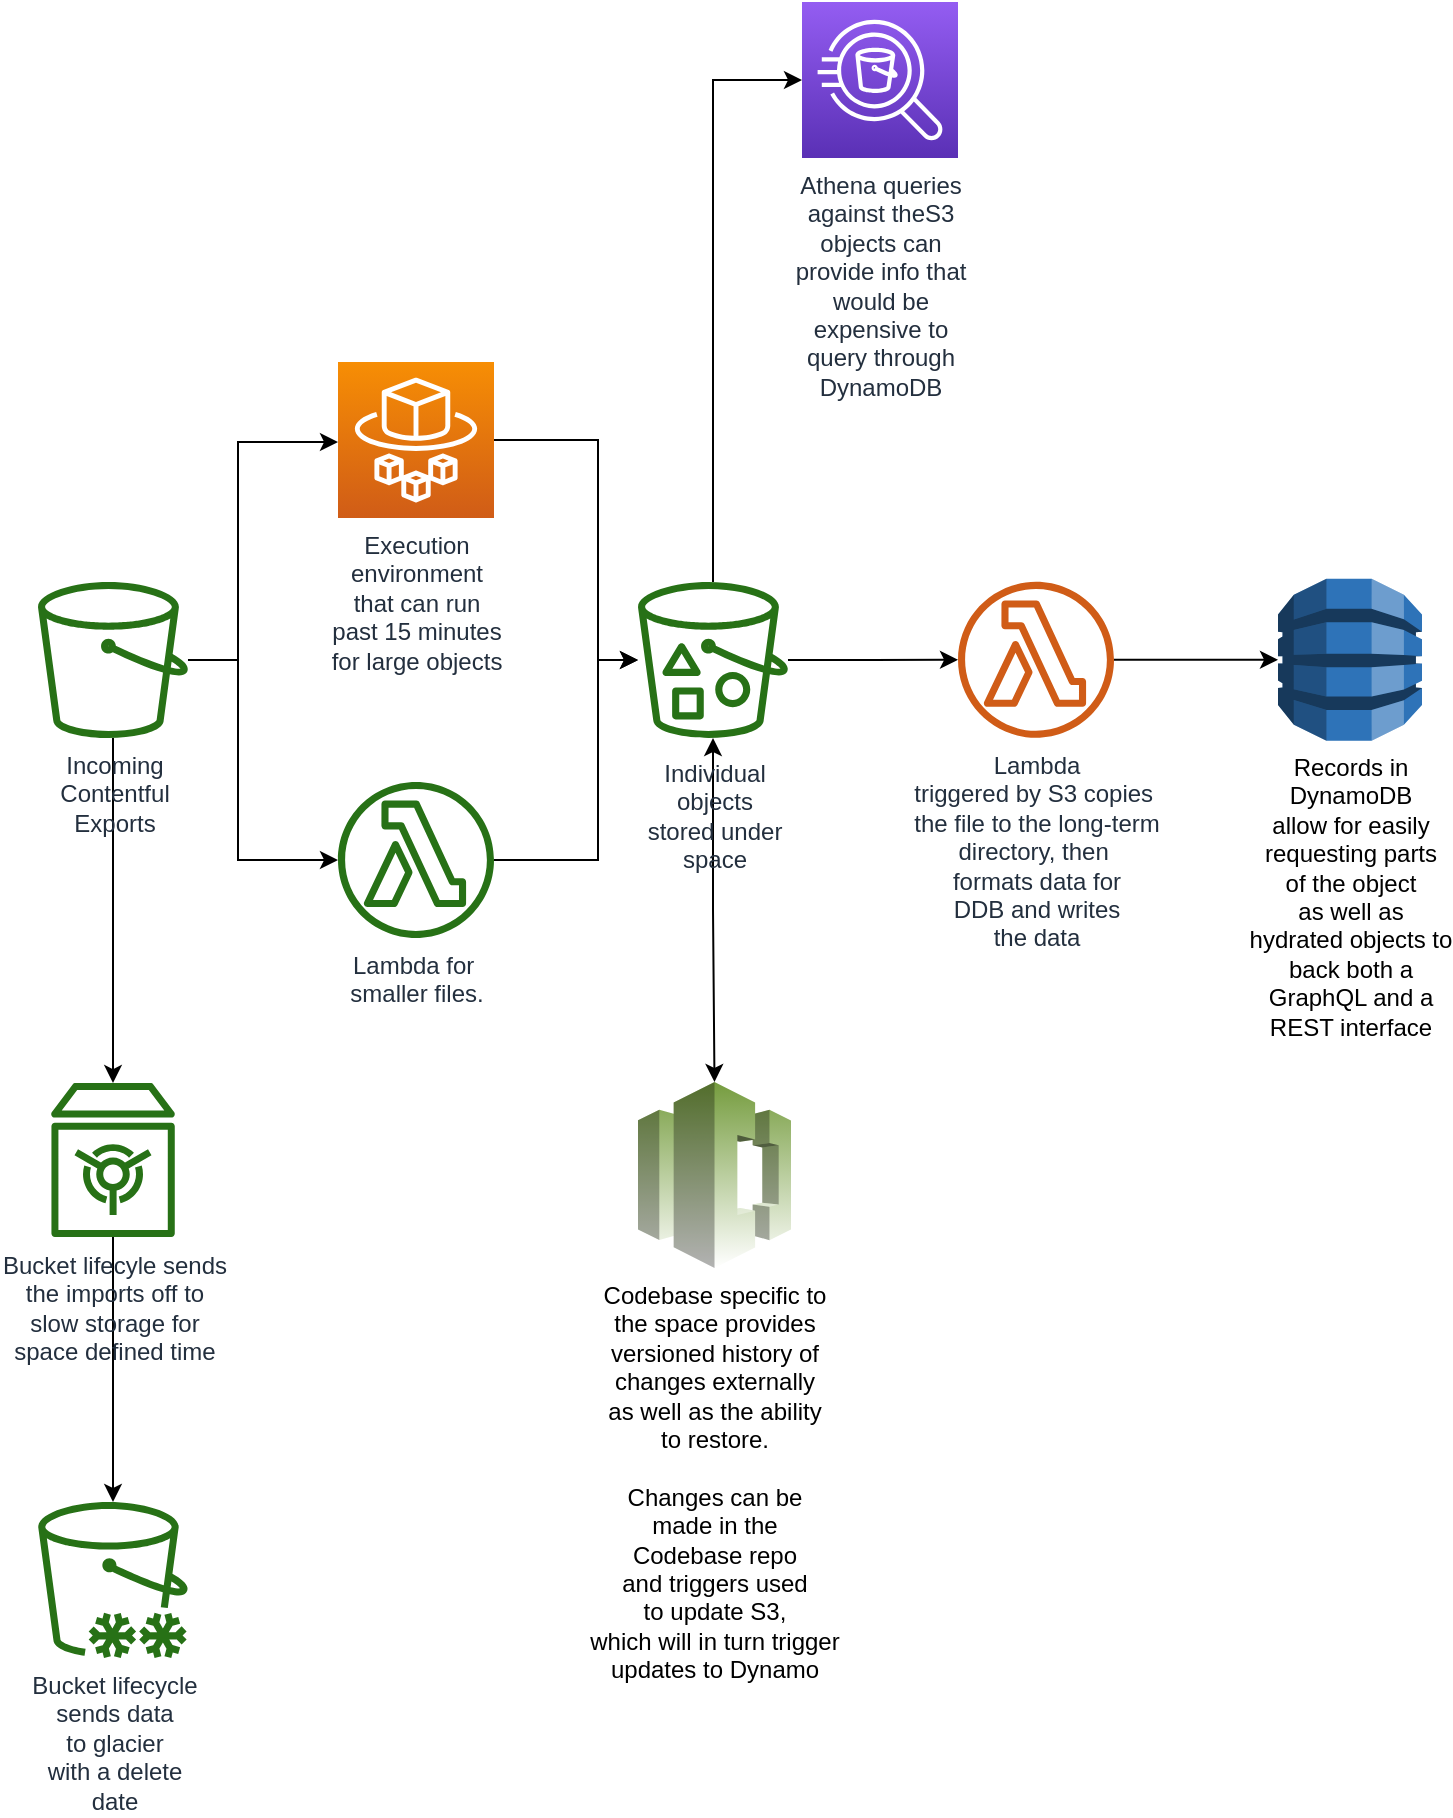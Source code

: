 <mxfile version="13.9.2" type="github">
  <diagram id="zn3NlYFR33-cAy8xSXkA" name="Page-1">
    <mxGraphModel dx="880" dy="2149" grid="1" gridSize="10" guides="1" tooltips="1" connect="1" arrows="1" fold="1" page="1" pageScale="1" pageWidth="827" pageHeight="1169" math="0" shadow="0">
      <root>
        <mxCell id="0" />
        <mxCell id="1" parent="0" />
        <mxCell id="cgR5DXy2LmxDQuLpnnI5-10" style="edgeStyle=orthogonalEdgeStyle;rounded=0;orthogonalLoop=1;jettySize=auto;html=1;" edge="1" parent="1" source="cgR5DXy2LmxDQuLpnnI5-1" target="cgR5DXy2LmxDQuLpnnI5-5">
          <mxGeometry relative="1" as="geometry">
            <mxPoint x="240" y="90" as="targetPoint" />
            <Array as="points">
              <mxPoint x="200" y="199" />
              <mxPoint x="200" y="90" />
            </Array>
          </mxGeometry>
        </mxCell>
        <mxCell id="cgR5DXy2LmxDQuLpnnI5-14" style="edgeStyle=orthogonalEdgeStyle;rounded=0;orthogonalLoop=1;jettySize=auto;html=1;" edge="1" parent="1" source="cgR5DXy2LmxDQuLpnnI5-1" target="cgR5DXy2LmxDQuLpnnI5-2">
          <mxGeometry relative="1" as="geometry" />
        </mxCell>
        <mxCell id="cgR5DXy2LmxDQuLpnnI5-30" style="edgeStyle=orthogonalEdgeStyle;rounded=0;orthogonalLoop=1;jettySize=auto;html=1;startArrow=none;startFill=0;" edge="1" parent="1" source="cgR5DXy2LmxDQuLpnnI5-1" target="cgR5DXy2LmxDQuLpnnI5-29">
          <mxGeometry relative="1" as="geometry">
            <mxPoint x="230" y="299" as="targetPoint" />
            <Array as="points">
              <mxPoint x="200" y="199" />
              <mxPoint x="200" y="299" />
            </Array>
          </mxGeometry>
        </mxCell>
        <mxCell id="cgR5DXy2LmxDQuLpnnI5-1" value="Incoming&lt;br&gt;Contentful&lt;br&gt;Exports" style="outlineConnect=0;fontColor=#232F3E;gradientColor=none;fillColor=#277116;strokeColor=none;dashed=0;verticalLabelPosition=bottom;verticalAlign=top;align=center;html=1;fontSize=12;fontStyle=0;aspect=fixed;pointerEvents=1;shape=mxgraph.aws4.bucket;" vertex="1" parent="1">
          <mxGeometry x="100" y="160" width="75" height="78" as="geometry" />
        </mxCell>
        <mxCell id="cgR5DXy2LmxDQuLpnnI5-15" style="edgeStyle=orthogonalEdgeStyle;rounded=0;orthogonalLoop=1;jettySize=auto;html=1;" edge="1" parent="1" source="cgR5DXy2LmxDQuLpnnI5-2" target="cgR5DXy2LmxDQuLpnnI5-6">
          <mxGeometry relative="1" as="geometry" />
        </mxCell>
        <mxCell id="cgR5DXy2LmxDQuLpnnI5-2" value="Bucket lifecyle sends&lt;br&gt;the imports off to&lt;br&gt;slow storage for&lt;br&gt;space defined time&lt;br&gt;" style="outlineConnect=0;fontColor=#232F3E;gradientColor=none;fillColor=#277116;strokeColor=none;dashed=0;verticalLabelPosition=bottom;verticalAlign=top;align=center;html=1;fontSize=12;fontStyle=0;aspect=fixed;pointerEvents=1;shape=mxgraph.aws4.vault;" vertex="1" parent="1">
          <mxGeometry x="106.5" y="410" width="62" height="78" as="geometry" />
        </mxCell>
        <mxCell id="cgR5DXy2LmxDQuLpnnI5-12" style="edgeStyle=orthogonalEdgeStyle;rounded=0;orthogonalLoop=1;jettySize=auto;html=1;" edge="1" parent="1" source="cgR5DXy2LmxDQuLpnnI5-3" target="cgR5DXy2LmxDQuLpnnI5-8">
          <mxGeometry relative="1" as="geometry" />
        </mxCell>
        <mxCell id="cgR5DXy2LmxDQuLpnnI5-17" style="edgeStyle=orthogonalEdgeStyle;rounded=0;orthogonalLoop=1;jettySize=auto;html=1;startArrow=classic;startFill=1;" edge="1" parent="1" source="cgR5DXy2LmxDQuLpnnI5-3" target="cgR5DXy2LmxDQuLpnnI5-9">
          <mxGeometry relative="1" as="geometry" />
        </mxCell>
        <mxCell id="cgR5DXy2LmxDQuLpnnI5-34" style="edgeStyle=orthogonalEdgeStyle;rounded=0;orthogonalLoop=1;jettySize=auto;html=1;startArrow=none;startFill=0;" edge="1" parent="1" source="cgR5DXy2LmxDQuLpnnI5-3" target="cgR5DXy2LmxDQuLpnnI5-32">
          <mxGeometry relative="1" as="geometry">
            <mxPoint x="480" y="-91" as="targetPoint" />
            <Array as="points">
              <mxPoint x="438" y="-91" />
            </Array>
          </mxGeometry>
        </mxCell>
        <mxCell id="cgR5DXy2LmxDQuLpnnI5-3" value="Individual&lt;br&gt;objects&lt;br&gt;stored under&lt;br&gt;space" style="outlineConnect=0;fontColor=#232F3E;gradientColor=none;fillColor=#277116;strokeColor=none;dashed=0;verticalLabelPosition=bottom;verticalAlign=middle;align=center;html=1;fontSize=12;fontStyle=0;aspect=fixed;pointerEvents=1;shape=mxgraph.aws4.bucket_with_objects;horizontal=1;" vertex="1" parent="1">
          <mxGeometry x="400" y="160" width="75" height="78" as="geometry" />
        </mxCell>
        <mxCell id="cgR5DXy2LmxDQuLpnnI5-11" style="edgeStyle=orthogonalEdgeStyle;rounded=0;orthogonalLoop=1;jettySize=auto;html=1;" edge="1" parent="1" source="cgR5DXy2LmxDQuLpnnI5-5">
          <mxGeometry relative="1" as="geometry">
            <mxPoint x="400" y="199" as="targetPoint" />
            <Array as="points">
              <mxPoint x="380" y="89" />
              <mxPoint x="380" y="199" />
            </Array>
          </mxGeometry>
        </mxCell>
        <mxCell id="cgR5DXy2LmxDQuLpnnI5-5" value="Execution&lt;br&gt;environment&lt;br&gt;that can run&lt;br&gt;past 15 minutes&lt;br&gt;for large objects" style="outlineConnect=0;fontColor=#232F3E;gradientColor=#F78E04;gradientDirection=north;fillColor=#D05C17;strokeColor=#ffffff;dashed=0;verticalLabelPosition=bottom;verticalAlign=top;align=center;html=1;fontSize=12;fontStyle=0;aspect=fixed;shape=mxgraph.aws4.resourceIcon;resIcon=mxgraph.aws4.fargate;" vertex="1" parent="1">
          <mxGeometry x="250" y="50" width="78" height="78" as="geometry" />
        </mxCell>
        <mxCell id="cgR5DXy2LmxDQuLpnnI5-6" value="Bucket lifecycle&lt;br&gt;sends data&lt;br&gt;to glacier&lt;br&gt;with a delete&lt;br&gt;date" style="outlineConnect=0;fontColor=#232F3E;gradientColor=none;fillColor=#277116;strokeColor=none;dashed=0;verticalLabelPosition=bottom;verticalAlign=top;align=center;html=1;fontSize=12;fontStyle=0;aspect=fixed;pointerEvents=1;shape=mxgraph.aws4.glacier_deep_archive;" vertex="1" parent="1">
          <mxGeometry x="100" y="620" width="75" height="78" as="geometry" />
        </mxCell>
        <mxCell id="cgR5DXy2LmxDQuLpnnI5-7" value="Records in&lt;br&gt;DynamoDB&lt;br&gt;allow for easily&lt;br&gt;requesting parts&lt;br&gt;of the object&lt;br&gt;as well as&lt;br&gt;hydrated objects to&lt;br&gt;back both a &lt;br&gt;GraphQL and a&lt;br&gt;REST interface" style="outlineConnect=0;dashed=0;verticalLabelPosition=bottom;verticalAlign=top;align=center;html=1;shape=mxgraph.aws3.dynamo_db;fillColor=#2E73B8;gradientColor=none;" vertex="1" parent="1">
          <mxGeometry x="720" y="158.43" width="72" height="81" as="geometry" />
        </mxCell>
        <mxCell id="cgR5DXy2LmxDQuLpnnI5-13" style="edgeStyle=orthogonalEdgeStyle;rounded=0;orthogonalLoop=1;jettySize=auto;html=1;entryX=0;entryY=0.5;entryDx=0;entryDy=0;entryPerimeter=0;" edge="1" parent="1" source="cgR5DXy2LmxDQuLpnnI5-8" target="cgR5DXy2LmxDQuLpnnI5-7">
          <mxGeometry relative="1" as="geometry" />
        </mxCell>
        <mxCell id="cgR5DXy2LmxDQuLpnnI5-8" value="Lambda&lt;br&gt;triggered by S3 copies&amp;nbsp;&lt;br&gt;the file to the long-term&lt;br&gt;directory, then&amp;nbsp;&lt;br&gt;formats data for&lt;br&gt;DDB and writes&lt;br&gt;the data" style="outlineConnect=0;fontColor=#232F3E;gradientColor=none;fillColor=#D05C17;strokeColor=none;dashed=0;verticalLabelPosition=bottom;verticalAlign=top;align=center;html=1;fontSize=12;fontStyle=0;aspect=fixed;pointerEvents=1;shape=mxgraph.aws4.lambda_function;" vertex="1" parent="1">
          <mxGeometry x="560" y="159.93" width="78" height="78" as="geometry" />
        </mxCell>
        <mxCell id="cgR5DXy2LmxDQuLpnnI5-9" value="Codebase specific to&lt;br&gt;the space provides&lt;br&gt;versioned history of&lt;br&gt;changes externally&lt;br&gt;as well as the ability&lt;br&gt;to restore.&lt;br&gt;&lt;br&gt;Changes can be&lt;br&gt;made in the&lt;br&gt;Codebase repo&lt;br&gt;and triggers used&lt;br&gt;to update S3,&lt;br&gt;which will in turn trigger &lt;br&gt;updates to Dynamo" style="outlineConnect=0;dashed=0;verticalLabelPosition=bottom;verticalAlign=top;align=center;html=1;shape=mxgraph.aws3.codecommit;fillColor=#759C3E;gradientColor=#ffffff;" vertex="1" parent="1">
          <mxGeometry x="400" y="410" width="76.5" height="93" as="geometry" />
        </mxCell>
        <mxCell id="cgR5DXy2LmxDQuLpnnI5-31" style="edgeStyle=orthogonalEdgeStyle;rounded=0;orthogonalLoop=1;jettySize=auto;html=1;startArrow=none;startFill=0;" edge="1" parent="1" source="cgR5DXy2LmxDQuLpnnI5-29" target="cgR5DXy2LmxDQuLpnnI5-3">
          <mxGeometry relative="1" as="geometry">
            <mxPoint x="360" y="200" as="targetPoint" />
            <Array as="points">
              <mxPoint x="380" y="299" />
              <mxPoint x="380" y="199" />
            </Array>
          </mxGeometry>
        </mxCell>
        <mxCell id="cgR5DXy2LmxDQuLpnnI5-29" value="Lambda for&amp;nbsp;&lt;br&gt;smaller files." style="outlineConnect=0;fontColor=#232F3E;gradientColor=none;fillColor=#277116;strokeColor=none;dashed=0;verticalLabelPosition=bottom;verticalAlign=top;align=center;html=1;fontSize=12;fontStyle=0;aspect=fixed;pointerEvents=1;shape=mxgraph.aws4.lambda_function;" vertex="1" parent="1">
          <mxGeometry x="250" y="260" width="78" height="78" as="geometry" />
        </mxCell>
        <mxCell id="cgR5DXy2LmxDQuLpnnI5-32" value="Athena queries&lt;br&gt;against theS3&lt;br&gt;objects can&lt;br&gt;provide info that&lt;br&gt;would be&lt;br&gt;expensive to&lt;br&gt;query through&lt;br&gt;DynamoDB" style="outlineConnect=0;fontColor=#232F3E;gradientColor=#945DF2;gradientDirection=north;fillColor=#5A30B5;strokeColor=#ffffff;dashed=0;verticalLabelPosition=bottom;verticalAlign=top;align=center;html=1;fontSize=12;fontStyle=0;aspect=fixed;shape=mxgraph.aws4.resourceIcon;resIcon=mxgraph.aws4.athena;" vertex="1" parent="1">
          <mxGeometry x="482" y="-130" width="78" height="78" as="geometry" />
        </mxCell>
      </root>
    </mxGraphModel>
  </diagram>
</mxfile>
